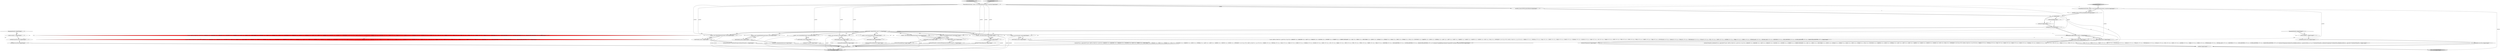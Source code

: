 digraph {
8 [style = filled, label = "_localctx = new StarContext(_localctx)@@@38@@@['1', '1', '0']", fillcolor = white, shape = ellipse image = "AAA0AAABBB1BBB"];
20 [style = filled, label = "enterOuterAlt(_localctx,8)@@@74@@@['1', '1', '0']", fillcolor = white, shape = ellipse image = "AAA0AAABBB1BBB"];
55 [style = filled, label = "{setState(330)expression()}@@@43@@@['0', '0', '1']", fillcolor = white, shape = ellipse image = "AAA0AAABBB3BBB"];
31 [style = filled, label = "{setState(585)match(T__0)setState(586)expression()setState(587)match(T__1)}@@@82@@@['1', '1', '0']", fillcolor = white, shape = ellipse image = "AAA0AAABBB1BBB"];
26 [style = filled, label = "{setState(576)_la = _input.LA(1)if ((((_la) & ~0x3f) == 0 && ((1L << _la) & ((1L << ANALYZE) | (1L << ANALYZED) | (1L << CATALOGS) | (1L << COLUMNS) | (1L << DAY) | (1L << DEBUG) | (1L << EXECUTABLE) | (1L << EXPLAIN) | (1L << FIRST) | (1L << FORMAT) | (1L << FULL) | (1L << FUNCTIONS) | (1L << GRAPHVIZ) | (1L << HOUR) | (1L << INTERVAL) | (1L << LAST) | (1L << LIMIT) | (1L << MAPPED) | (1L << MINUTE) | (1L << MONTH) | (1L << OPTIMIZED))) != 0) || ((((_la - 67)) & ~0x3f) == 0 && ((1L << (_la - 67)) & ((1L << (PARSED - 67)) | (1L << (PHYSICAL - 67)) | (1L << (PLAN - 67)) | (1L << (RLIKE - 67)) | (1L << (QUERY - 67)) | (1L << (SCHEMAS - 67)) | (1L << (SECOND - 67)) | (1L << (SHOW - 67)) | (1L << (SYS - 67)) | (1L << (TABLES - 67)) | (1L << (TEXT - 67)) | (1L << (TYPE - 67)) | (1L << (TYPES - 67)) | (1L << (VERIFY - 67)) | (1L << (YEAR - 67)) | (1L << (IDENTIFIER - 67)) | (1L << (DIGIT_IDENTIFIER - 67)) | (1L << (QUOTED_IDENTIFIER - 67)) | (1L << (BACKQUOTED_IDENTIFIER - 67)))) != 0)) {{setState(573)qualifiedName()setState(574)match(DOT)}}setState(578)match(ASTERISK)}@@@40@@@['1', '1', '0']", fillcolor = white, shape = ellipse image = "AAA0AAABBB1BBB"];
6 [style = filled, label = "_errHandler.sync(this)@@@8@@@['1', '1', '1']", fillcolor = white, shape = ellipse image = "AAA0AAABBB1BBB"];
46 [style = filled, label = "enterOuterAlt(_localctx,2)@@@42@@@['0', '0', '1']", fillcolor = white, shape = ellipse image = "AAA0AAABBB3BBB"];
13 [style = filled, label = "getInterpreter().adaptivePredict(_input,79,_ctx)@@@9@@@['1', '1', '0']", fillcolor = white, shape = diamond image = "AAA0AAABBB1BBB"];
41 [style = filled, label = "primaryExpression['0', '1', '0']", fillcolor = lightgray, shape = diamond image = "AAA0AAABBB2BBB"];
53 [style = filled, label = "GroupingExpressionsContext _localctx = new GroupingExpressionsContext(_ctx,getState())@@@3@@@['0', '0', '1']", fillcolor = white, shape = ellipse image = "AAA0AAABBB3BBB"];
0 [style = filled, label = "_localctx.exception = re@@@94@@@['1', '1', '0']", fillcolor = white, shape = ellipse image = "AAA0AAABBB1BBB"];
7 [style = filled, label = "_localctx = new ConstantDefaultContext(_localctx)@@@31@@@['1', '1', '0']", fillcolor = white, shape = ellipse image = "AAA0AAABBB1BBB"];
30 [style = filled, label = "{setState(572)constant()}@@@33@@@['1', '1', '0']", fillcolor = white, shape = ellipse image = "AAA0AAABBB1BBB"];
51 [style = filled, label = "enterRule(_localctx,24,RULE_groupingExpressions)@@@4@@@['0', '0', '1']", fillcolor = white, shape = ellipse image = "AAA0AAABBB3BBB"];
5 [style = filled, label = "setState(589)@@@7@@@['1', '1', '0']", fillcolor = white, shape = ellipse image = "AAA0AAABBB1BBB"];
52 [style = filled, label = "_errHandler.recover(this,re)@@@53@@@['0', '0', '1']", fillcolor = white, shape = ellipse image = "AAA0AAABBB3BBB"];
37 [style = filled, label = "_localctx = new CastContext(_localctx)@@@10@@@['1', '1', '0']", fillcolor = white, shape = ellipse image = "AAA0AAABBB1BBB"];
35 [style = filled, label = "int _la@@@5@@@['1', '1', '1']", fillcolor = white, shape = ellipse image = "AAA0AAABBB1BBB"];
10 [style = filled, label = "enterOuterAlt(_localctx,4)@@@32@@@['1', '1', '0']", fillcolor = white, shape = ellipse image = "AAA0AAABBB1BBB"];
36 [style = filled, label = "{setState(569)castExpression()}@@@12@@@['1', '1', '0']", fillcolor = white, shape = ellipse image = "AAA0AAABBB1BBB"];
18 [style = filled, label = "RecognitionException re@@@93@@@['1', '1', '0']", fillcolor = white, shape = diamond image = "AAA0AAABBB1BBB"];
43 [style = filled, label = "getInterpreter().adaptivePredict(_input,40,_ctx)@@@9@@@['0', '0', '1']", fillcolor = white, shape = diamond image = "AAA0AAABBB3BBB"];
48 [style = filled, label = "setState(331)@@@7@@@['0', '0', '1']", fillcolor = white, shape = ellipse image = "AAA0AAABBB3BBB"];
57 [style = filled, label = "(((_la) & ~0x3f) == 0 && ((1L << _la) & ((1L << T__0) | (1L << ANALYZE) | (1L << ANALYZED) | (1L << CAST) | (1L << CATALOGS) | (1L << COLUMNS) | (1L << CONVERT) | (1L << CURRENT) | (1L << CURRENT_TIMESTAMP) | (1L << DAY) | (1L << DEBUG) | (1L << EXECUTABLE) | (1L << EXISTS) | (1L << EXPLAIN) | (1L << EXTRACT) | (1L << FALSE) | (1L << FIRST) | (1L << FORMAT) | (1L << FULL) | (1L << FUNCTIONS) | (1L << GRAPHVIZ) | (1L << HOUR) | (1L << INTERVAL) | (1L << LAST) | (1L << LEFT) | (1L << LIMIT) | (1L << MAPPED) | (1L << MATCH) | (1L << MINUTE) | (1L << MONTH) | (1L << NOT) | (1L << NULL) | (1L << OPTIMIZED))) != 0) || ((((_la - 67)) & ~0x3f) == 0 && ((1L << (_la - 67)) & ((1L << (PARSED - 67)) | (1L << (PHYSICAL - 67)) | (1L << (PLAN - 67)) | (1L << (RIGHT - 67)) | (1L << (RLIKE - 67)) | (1L << (QUERY - 67)) | (1L << (SCHEMAS - 67)) | (1L << (SECOND - 67)) | (1L << (SHOW - 67)) | (1L << (SYS - 67)) | (1L << (TABLES - 67)) | (1L << (TEXT - 67)) | (1L << (TRUE - 67)) | (1L << (TYPE - 67)) | (1L << (TYPES - 67)) | (1L << (VERIFY - 67)) | (1L << (YEAR - 67)) | (1L << (FUNCTION_ESC - 67)) | (1L << (DATE_ESC - 67)) | (1L << (TIME_ESC - 67)) | (1L << (TIMESTAMP_ESC - 67)) | (1L << (GUID_ESC - 67)) | (1L << (PLUS - 67)) | (1L << (MINUS - 67)) | (1L << (ASTERISK - 67)) | (1L << (PARAM - 67)) | (1L << (STRING - 67)) | (1L << (INTEGER_VALUE - 67)) | (1L << (DECIMAL_VALUE - 67)) | (1L << (IDENTIFIER - 67)) | (1L << (DIGIT_IDENTIFIER - 67)) | (1L << (QUOTED_IDENTIFIER - 67)) | (1L << (BACKQUOTED_IDENTIFIER - 67)))) != 0)@@@16@@@['0', '0', '1']", fillcolor = white, shape = diamond image = "AAA0AAABBB3BBB"];
38 [style = filled, label = "enterOuterAlt(_localctx,6)@@@56@@@['1', '1', '0']", fillcolor = white, shape = ellipse image = "AAA0AAABBB1BBB"];
49 [style = filled, label = "{setState(318)match(T__0)setState(327)_la = _input.LA(1)if ((((_la) & ~0x3f) == 0 && ((1L << _la) & ((1L << T__0) | (1L << ANALYZE) | (1L << ANALYZED) | (1L << CAST) | (1L << CATALOGS) | (1L << COLUMNS) | (1L << CONVERT) | (1L << CURRENT) | (1L << CURRENT_TIMESTAMP) | (1L << DAY) | (1L << DEBUG) | (1L << EXECUTABLE) | (1L << EXISTS) | (1L << EXPLAIN) | (1L << EXTRACT) | (1L << FALSE) | (1L << FIRST) | (1L << FORMAT) | (1L << FULL) | (1L << FUNCTIONS) | (1L << GRAPHVIZ) | (1L << HOUR) | (1L << INTERVAL) | (1L << LAST) | (1L << LEFT) | (1L << LIMIT) | (1L << MAPPED) | (1L << MATCH) | (1L << MINUTE) | (1L << MONTH) | (1L << NOT) | (1L << NULL) | (1L << OPTIMIZED))) != 0) || ((((_la - 67)) & ~0x3f) == 0 && ((1L << (_la - 67)) & ((1L << (PARSED - 67)) | (1L << (PHYSICAL - 67)) | (1L << (PLAN - 67)) | (1L << (RIGHT - 67)) | (1L << (RLIKE - 67)) | (1L << (QUERY - 67)) | (1L << (SCHEMAS - 67)) | (1L << (SECOND - 67)) | (1L << (SHOW - 67)) | (1L << (SYS - 67)) | (1L << (TABLES - 67)) | (1L << (TEXT - 67)) | (1L << (TRUE - 67)) | (1L << (TYPE - 67)) | (1L << (TYPES - 67)) | (1L << (VERIFY - 67)) | (1L << (YEAR - 67)) | (1L << (FUNCTION_ESC - 67)) | (1L << (DATE_ESC - 67)) | (1L << (TIME_ESC - 67)) | (1L << (TIMESTAMP_ESC - 67)) | (1L << (GUID_ESC - 67)) | (1L << (PLUS - 67)) | (1L << (MINUS - 67)) | (1L << (ASTERISK - 67)) | (1L << (PARAM - 67)) | (1L << (STRING - 67)) | (1L << (INTEGER_VALUE - 67)) | (1L << (DECIMAL_VALUE - 67)) | (1L << (IDENTIFIER - 67)) | (1L << (DIGIT_IDENTIFIER - 67)) | (1L << (QUOTED_IDENTIFIER - 67)) | (1L << (BACKQUOTED_IDENTIFIER - 67)))) != 0)) {{setState(319)expression()setState(324)_errHandler.sync(this)_la = _input.LA(1)while (_la == T__2) {{{setState(320)match(T__2)setState(321)expression()}}setState(326)_errHandler.sync(this)_la = _input.LA(1)}}}setState(329)match(T__1)}@@@11@@@['0', '0', '1']", fillcolor = white, shape = ellipse image = "AAA0AAABBB3BBB"];
4 [style = filled, label = "{setState(584)qualifiedName()}@@@75@@@['1', '1', '0']", fillcolor = white, shape = ellipse image = "AAA0AAABBB1BBB"];
58 [style = filled, label = "_localctx.exception = re@@@51@@@['0', '0', '1']", fillcolor = white, shape = ellipse image = "AAA0AAABBB3BBB"];
12 [style = filled, label = "_localctx = new FunctionContext(_localctx)@@@55@@@['1', '1', '0']", fillcolor = white, shape = ellipse image = "AAA0AAABBB1BBB"];
14 [style = filled, label = "enterOuterAlt(_localctx,7)@@@63@@@['1', '1', '0']", fillcolor = white, shape = ellipse image = "AAA0AAABBB1BBB"];
28 [style = filled, label = "_localctx = new DereferenceContext(_localctx)@@@73@@@['1', '1', '0']", fillcolor = white, shape = ellipse image = "AAA0AAABBB1BBB"];
22 [style = filled, label = "enterOuterAlt(_localctx,3)@@@25@@@['1', '1', '0']", fillcolor = white, shape = ellipse image = "AAA0AAABBB1BBB"];
40 [style = filled, label = "enterRule(_localctx,60,RULE_primaryExpression)@@@4@@@['1', '1', '0']", fillcolor = white, shape = ellipse image = "AAA0AAABBB1BBB"];
50 [style = filled, label = "groupingExpressions['0', '0', '1']", fillcolor = lightgray, shape = diamond image = "AAA0AAABBB3BBB"];
39 [style = filled, label = "enterOuterAlt(_localctx,9)@@@81@@@['1', '1', '0']", fillcolor = white, shape = ellipse image = "AAA0AAABBB1BBB"];
24 [style = filled, label = "_localctx = new ExtractContext(_localctx)@@@17@@@['1', '1', '0']", fillcolor = white, shape = ellipse image = "AAA0AAABBB1BBB"];
33 [style = filled, label = "{setState(570)extractExpression()}@@@19@@@['1', '1', '0']", fillcolor = white, shape = ellipse image = "AAA0AAABBB1BBB"];
17 [style = filled, label = "{exitRule()}@@@98@@@['1', '1', '0']", fillcolor = white, shape = ellipse image = "AAA0AAABBB1BBB"];
2 [style = filled, label = "_localctx = new CurrentDateTimeFunctionContext(_localctx)@@@24@@@['1', '1', '0']", fillcolor = white, shape = ellipse image = "AAA0AAABBB1BBB"];
9 [style = filled, label = "_errHandler.reportError(this,re)@@@95@@@['1', '1', '0']", fillcolor = white, shape = ellipse image = "AAA0AAABBB1BBB"];
11 [style = filled, label = "return _localctx@@@101@@@['1', '1', '0']", fillcolor = lightgray, shape = ellipse image = "AAA0AAABBB1BBB"];
16 [style = filled, label = "enterOuterAlt(_localctx,5)@@@39@@@['1', '1', '0']", fillcolor = white, shape = ellipse image = "AAA0AAABBB1BBB"];
19 [style = filled, label = "PrimaryExpressionContext _localctx = new PrimaryExpressionContext(_ctx,getState())@@@3@@@['1', '1', '0']", fillcolor = white, shape = ellipse image = "AAA0AAABBB1BBB"];
32 [style = filled, label = "_localctx = new ParenthesizedExpressionContext(_localctx)@@@80@@@['1', '1', '0']", fillcolor = white, shape = ellipse image = "AAA0AAABBB1BBB"];
15 [style = filled, label = "{setState(579)functionExpression()}@@@57@@@['1', '1', '0']", fillcolor = white, shape = ellipse image = "AAA0AAABBB1BBB"];
42 [style = filled, label = "(((_la) & ~0x3f) == 0 && ((1L << _la) & ((1L << ANALYZE) | (1L << ANALYZED) | (1L << CATALOGS) | (1L << COLUMNS) | (1L << DAY) | (1L << DEBUG) | (1L << EXECUTABLE) | (1L << EXPLAIN) | (1L << FIRST) | (1L << FORMAT) | (1L << FULL) | (1L << FUNCTIONS) | (1L << GRAPHVIZ) | (1L << HOUR) | (1L << INTERVAL) | (1L << LAST) | (1L << LIMIT) | (1L << MAPPED) | (1L << MINUTE) | (1L << MONTH) | (1L << OPTIMIZED))) != 0) || ((((_la - 67)) & ~0x3f) == 0 && ((1L << (_la - 67)) & ((1L << (PARSED - 67)) | (1L << (PHYSICAL - 67)) | (1L << (PLAN - 67)) | (1L << (RLIKE - 67)) | (1L << (QUERY - 67)) | (1L << (SCHEMAS - 67)) | (1L << (SECOND - 67)) | (1L << (SHOW - 67)) | (1L << (SYS - 67)) | (1L << (TABLES - 67)) | (1L << (TEXT - 67)) | (1L << (TYPE - 67)) | (1L << (TYPES - 67)) | (1L << (VERIFY - 67)) | (1L << (YEAR - 67)) | (1L << (IDENTIFIER - 67)) | (1L << (DIGIT_IDENTIFIER - 67)) | (1L << (QUOTED_IDENTIFIER - 67)) | (1L << (BACKQUOTED_IDENTIFIER - 67)))) != 0)@@@43@@@['0', '1', '0']", fillcolor = red, shape = diamond image = "AAA1AAABBB2BBB"];
25 [style = filled, label = "enterOuterAlt(_localctx,2)@@@18@@@['1', '1', '0']", fillcolor = white, shape = ellipse image = "AAA0AAABBB1BBB"];
44 [style = filled, label = "enterOuterAlt(_localctx,1)@@@10@@@['0', '0', '1']", fillcolor = white, shape = ellipse image = "AAA0AAABBB3BBB"];
56 [style = filled, label = "RecognitionException re@@@50@@@['0', '0', '1']", fillcolor = white, shape = diamond image = "AAA0AAABBB3BBB"];
54 [style = filled, label = "_errHandler.reportError(this,re)@@@52@@@['0', '0', '1']", fillcolor = white, shape = ellipse image = "AAA0AAABBB3BBB"];
45 [style = filled, label = "return _localctx@@@58@@@['0', '0', '1']", fillcolor = lightgray, shape = ellipse image = "AAA0AAABBB3BBB"];
47 [style = filled, label = "{exitRule()}@@@55@@@['0', '0', '1']", fillcolor = white, shape = ellipse image = "AAA0AAABBB3BBB"];
21 [style = filled, label = "{setState(571)builtinDateTimeFunction()}@@@26@@@['1', '1', '0']", fillcolor = white, shape = ellipse image = "AAA0AAABBB1BBB"];
23 [style = filled, label = "{setState(580)match(T__0)setState(581)query()setState(582)match(T__1)}@@@64@@@['1', '1', '0']", fillcolor = white, shape = ellipse image = "AAA0AAABBB1BBB"];
27 [style = filled, label = "enterOuterAlt(_localctx,1)@@@11@@@['1', '1', '0']", fillcolor = white, shape = ellipse image = "AAA0AAABBB1BBB"];
3 [style = filled, label = "_localctx = new SubqueryExpressionContext(_localctx)@@@62@@@['1', '1', '0']", fillcolor = white, shape = ellipse image = "AAA0AAABBB1BBB"];
34 [style = filled, label = "(((_la) & ~0x3f) == 0 && ((1L << _la) & ((1L << ANALYZE) | (1L << ANALYZED) | (1L << CATALOGS) | (1L << COLUMNS) | (1L << CURRENT) | (1L << DAY) | (1L << DEBUG) | (1L << EXECUTABLE) | (1L << EXPLAIN) | (1L << FIRST) | (1L << FORMAT) | (1L << FULL) | (1L << FUNCTIONS) | (1L << GRAPHVIZ) | (1L << HOUR) | (1L << INTERVAL) | (1L << LAST) | (1L << LIMIT) | (1L << MAPPED) | (1L << MINUTE) | (1L << MONTH) | (1L << OPTIMIZED))) != 0) || ((((_la - 67)) & ~0x3f) == 0 && ((1L << (_la - 67)) & ((1L << (PARSED - 67)) | (1L << (PHYSICAL - 67)) | (1L << (PLAN - 67)) | (1L << (RLIKE - 67)) | (1L << (QUERY - 67)) | (1L << (SCHEMAS - 67)) | (1L << (SECOND - 67)) | (1L << (SHOW - 67)) | (1L << (SYS - 67)) | (1L << (TABLES - 67)) | (1L << (TEXT - 67)) | (1L << (TYPE - 67)) | (1L << (TYPES - 67)) | (1L << (VERIFY - 67)) | (1L << (YEAR - 67)) | (1L << (IDENTIFIER - 67)) | (1L << (DIGIT_IDENTIFIER - 67)) | (1L << (QUOTED_IDENTIFIER - 67)) | (1L << (BACKQUOTED_IDENTIFIER - 67)))) != 0)@@@43@@@['1', '0', '0']", fillcolor = red, shape = diamond image = "AAA1AAABBB1BBB"];
29 [style = filled, label = "_errHandler.recover(this,re)@@@96@@@['1', '1', '0']", fillcolor = white, shape = ellipse image = "AAA0AAABBB1BBB"];
1 [style = filled, label = "primaryExpression['1', '0', '0']", fillcolor = lightgray, shape = diamond image = "AAA0AAABBB1BBB"];
8->16 [style = bold, label=""];
13->24 [style = dotted, label="true"];
35->48 [style = bold, label=""];
6->43 [style = bold, label=""];
2->22 [style = solid, label="_localctx"];
13->28 [style = dotted, label="true"];
13->27 [style = dotted, label="true"];
25->33 [style = bold, label=""];
37->27 [style = bold, label=""];
41->19 [style = bold, label=""];
28->20 [style = bold, label=""];
55->47 [style = bold, label=""];
13->20 [style = dotted, label="true"];
19->3 [style = solid, label="_localctx"];
19->12 [style = solid, label="_localctx"];
12->11 [style = solid, label="_localctx"];
38->15 [style = bold, label=""];
13->10 [style = dotted, label="true"];
35->49 [style = solid, label="_la"];
12->38 [style = solid, label="_localctx"];
15->17 [style = bold, label=""];
52->47 [style = bold, label=""];
12->38 [style = bold, label=""];
28->46 [style = dashed, label="0"];
39->31 [style = bold, label=""];
37->27 [style = solid, label="_localctx"];
56->58 [style = dotted, label="true"];
43->46 [style = dotted, label="true"];
23->17 [style = bold, label=""];
56->54 [style = dotted, label="true"];
13->37 [style = dotted, label="true"];
19->2 [style = solid, label="_localctx"];
36->17 [style = bold, label=""];
9->29 [style = bold, label=""];
43->44 [style = bold, label=""];
18->0 [style = bold, label=""];
19->8 [style = solid, label="_localctx"];
19->32 [style = solid, label="_localctx"];
13->39 [style = dotted, label="true"];
54->52 [style = bold, label=""];
13->32 [style = bold, label=""];
26->17 [style = bold, label=""];
13->3 [style = dotted, label="true"];
13->25 [style = dotted, label="true"];
2->11 [style = solid, label="_localctx"];
19->7 [style = solid, label="_localctx"];
40->51 [style = dashed, label="0"];
28->11 [style = solid, label="_localctx"];
16->26 [style = bold, label=""];
44->49 [style = bold, label=""];
13->7 [style = dotted, label="true"];
53->44 [style = solid, label="_localctx"];
51->35 [style = bold, label=""];
58->54 [style = bold, label=""];
43->46 [style = bold, label=""];
19->53 [style = dashed, label="0"];
13->32 [style = dotted, label="true"];
35->5 [style = bold, label=""];
56->58 [style = bold, label=""];
13->37 [style = bold, label=""];
13->12 [style = bold, label=""];
8->16 [style = solid, label="_localctx"];
5->6 [style = bold, label=""];
13->22 [style = dotted, label="true"];
56->52 [style = dotted, label="true"];
19->24 [style = solid, label="_localctx"];
18->0 [style = dotted, label="true"];
1->19 [style = bold, label=""];
13->34 [style = dotted, label="true"];
18->29 [style = dotted, label="true"];
13->16 [style = dotted, label="true"];
24->25 [style = solid, label="_localctx"];
29->17 [style = bold, label=""];
13->43 [style = dashed, label="0"];
40->35 [style = bold, label=""];
13->24 [style = bold, label=""];
30->17 [style = bold, label=""];
4->17 [style = bold, label=""];
7->11 [style = solid, label="_localctx"];
8->11 [style = solid, label="_localctx"];
13->38 [style = dotted, label="true"];
48->6 [style = bold, label=""];
13->2 [style = dotted, label="true"];
43->44 [style = dotted, label="true"];
19->37 [style = solid, label="_localctx"];
14->23 [style = bold, label=""];
13->8 [style = dotted, label="true"];
3->11 [style = solid, label="_localctx"];
24->25 [style = bold, label=""];
6->13 [style = bold, label=""];
18->9 [style = dotted, label="true"];
32->39 [style = solid, label="_localctx"];
7->10 [style = solid, label="_localctx"];
32->39 [style = bold, label=""];
47->45 [style = bold, label=""];
31->17 [style = bold, label=""];
19->40 [style = bold, label=""];
13->14 [style = dotted, label="true"];
10->30 [style = bold, label=""];
37->11 [style = solid, label="_localctx"];
34->42 [style = dashed, label="0"];
33->17 [style = bold, label=""];
13->2 [style = bold, label=""];
46->55 [style = bold, label=""];
0->9 [style = bold, label=""];
27->36 [style = bold, label=""];
53->51 [style = bold, label=""];
13->12 [style = dotted, label="true"];
7->10 [style = bold, label=""];
19->40 [style = solid, label="_localctx"];
3->14 [style = bold, label=""];
32->11 [style = solid, label="_localctx"];
22->21 [style = bold, label=""];
28->20 [style = solid, label="_localctx"];
24->11 [style = solid, label="_localctx"];
13->42 [style = dotted, label="true"];
20->4 [style = bold, label=""];
49->47 [style = bold, label=""];
53->51 [style = solid, label="_localctx"];
53->45 [style = solid, label="_localctx"];
5->48 [style = dashed, label="0"];
13->3 [style = bold, label=""];
3->14 [style = solid, label="_localctx"];
13->7 [style = bold, label=""];
35->26 [style = solid, label="_la"];
13->8 [style = bold, label=""];
2->22 [style = bold, label=""];
37->44 [style = dashed, label="0"];
53->46 [style = solid, label="_localctx"];
21->17 [style = bold, label=""];
50->53 [style = bold, label=""];
43->57 [style = dotted, label="true"];
13->28 [style = bold, label=""];
17->11 [style = bold, label=""];
19->28 [style = solid, label="_localctx"];
}
